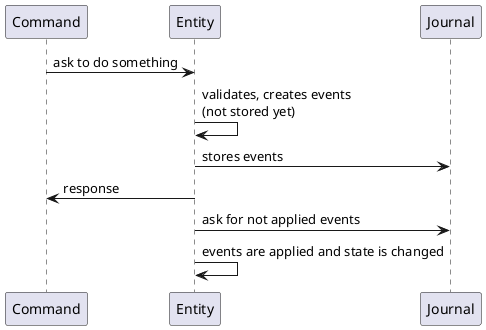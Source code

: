 @startuml
Command -> Entity: ask to do something
Entity -> Entity: validates, creates events\n(not stored yet)
Entity -> Journal: stores events
Entity -> Command: response
Entity -> Journal: ask for not applied events
Entity -> Entity: events are applied and state is changed
@enduml